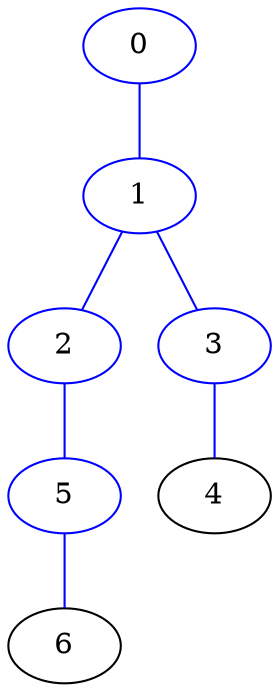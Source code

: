 strict graph "" {
	0	[color=blue];
	1	[color=blue];
	0 -- 1	[color=blue];
	2	[color=blue];
	1 -- 2	[color=blue];
	3	[color=blue];
	1 -- 3	[color=blue];
	5	[color=blue];
	2 -- 5	[color=blue];
	3 -- 4	[color=blue];
	5 -- 6	[color=blue];
}
